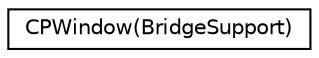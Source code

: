 digraph "Graphical Class Hierarchy"
{
  edge [fontname="Helvetica",fontsize="10",labelfontname="Helvetica",labelfontsize="10"];
  node [fontname="Helvetica",fontsize="10",shape=record];
  rankdir="LR";
  Node1 [label="CPWindow(BridgeSupport)",height=0.2,width=0.4,color="black", fillcolor="white", style="filled",URL="$category_c_p_window_07_bridge_support_08.html"];
}
